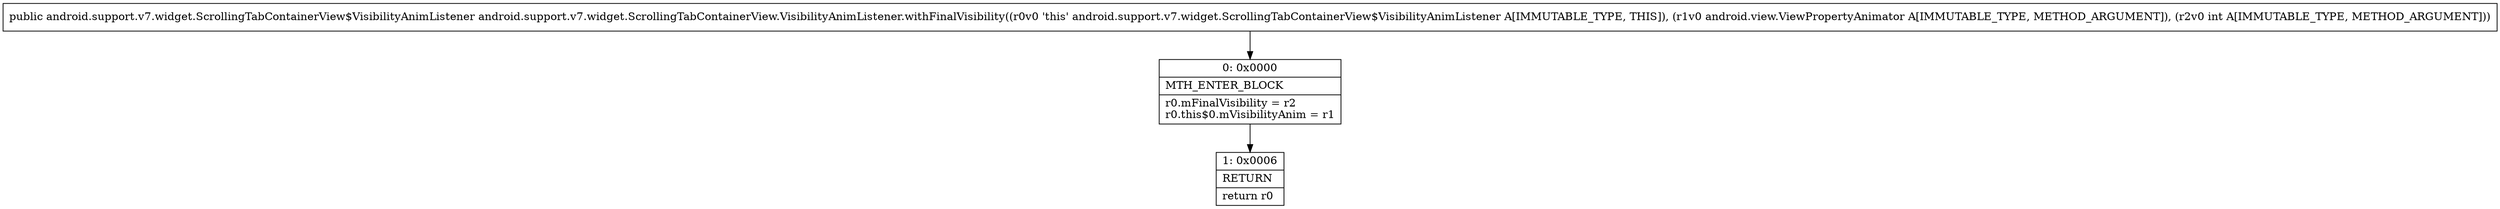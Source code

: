digraph "CFG forandroid.support.v7.widget.ScrollingTabContainerView.VisibilityAnimListener.withFinalVisibility(Landroid\/view\/ViewPropertyAnimator;I)Landroid\/support\/v7\/widget\/ScrollingTabContainerView$VisibilityAnimListener;" {
Node_0 [shape=record,label="{0\:\ 0x0000|MTH_ENTER_BLOCK\l|r0.mFinalVisibility = r2\lr0.this$0.mVisibilityAnim = r1\l}"];
Node_1 [shape=record,label="{1\:\ 0x0006|RETURN\l|return r0\l}"];
MethodNode[shape=record,label="{public android.support.v7.widget.ScrollingTabContainerView$VisibilityAnimListener android.support.v7.widget.ScrollingTabContainerView.VisibilityAnimListener.withFinalVisibility((r0v0 'this' android.support.v7.widget.ScrollingTabContainerView$VisibilityAnimListener A[IMMUTABLE_TYPE, THIS]), (r1v0 android.view.ViewPropertyAnimator A[IMMUTABLE_TYPE, METHOD_ARGUMENT]), (r2v0 int A[IMMUTABLE_TYPE, METHOD_ARGUMENT])) }"];
MethodNode -> Node_0;
Node_0 -> Node_1;
}

